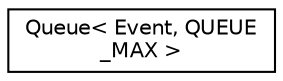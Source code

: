 digraph "Graphical Class Hierarchy"
{
  edge [fontname="Helvetica",fontsize="10",labelfontname="Helvetica",labelfontsize="10"];
  node [fontname="Helvetica",fontsize="10",shape=record];
  rankdir="LR";
  Node1 [label="Queue\< Event, QUEUE\l_MAX \>",height=0.2,width=0.4,color="black", fillcolor="white", style="filled",URL="$d7/d56/classQueue.html"];
}
